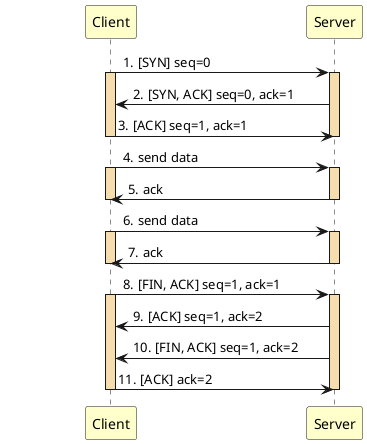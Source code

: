 @startuml websocket

skinparam ParticipantPadding 80
skinparam BoxPadding 10

participant "Client" as client #BUSINESS
participant "Server" as server #BUSINESS

autonumber "0."

client -> server : [SYN] seq=0
activate client #F5DDAD
activate server #F5DDAD

server -> client : [SYN, ACK] seq=0, ack=1

client -> server : [ACK] seq=1, ack=1
deactivate client
deactivate server

client -> server : send data
activate client #F5DDAD
activate server #F5DDAD

server -> client : ack
deactivate client
deactivate server

client -> server : send data
activate client #F5DDAD
activate server #F5DDAD

server -> client : ack
deactivate client
deactivate server

client -> server : [FIN, ACK] seq=1, ack=1
activate client #F5DDAD
activate server #F5DDAD

server -> client : [ACK] seq=1, ack=2

server -> client : [FIN, ACK] seq=1, ack=2

client -> server : [ACK] ack=2
deactivate client
deactivate server

@enduml